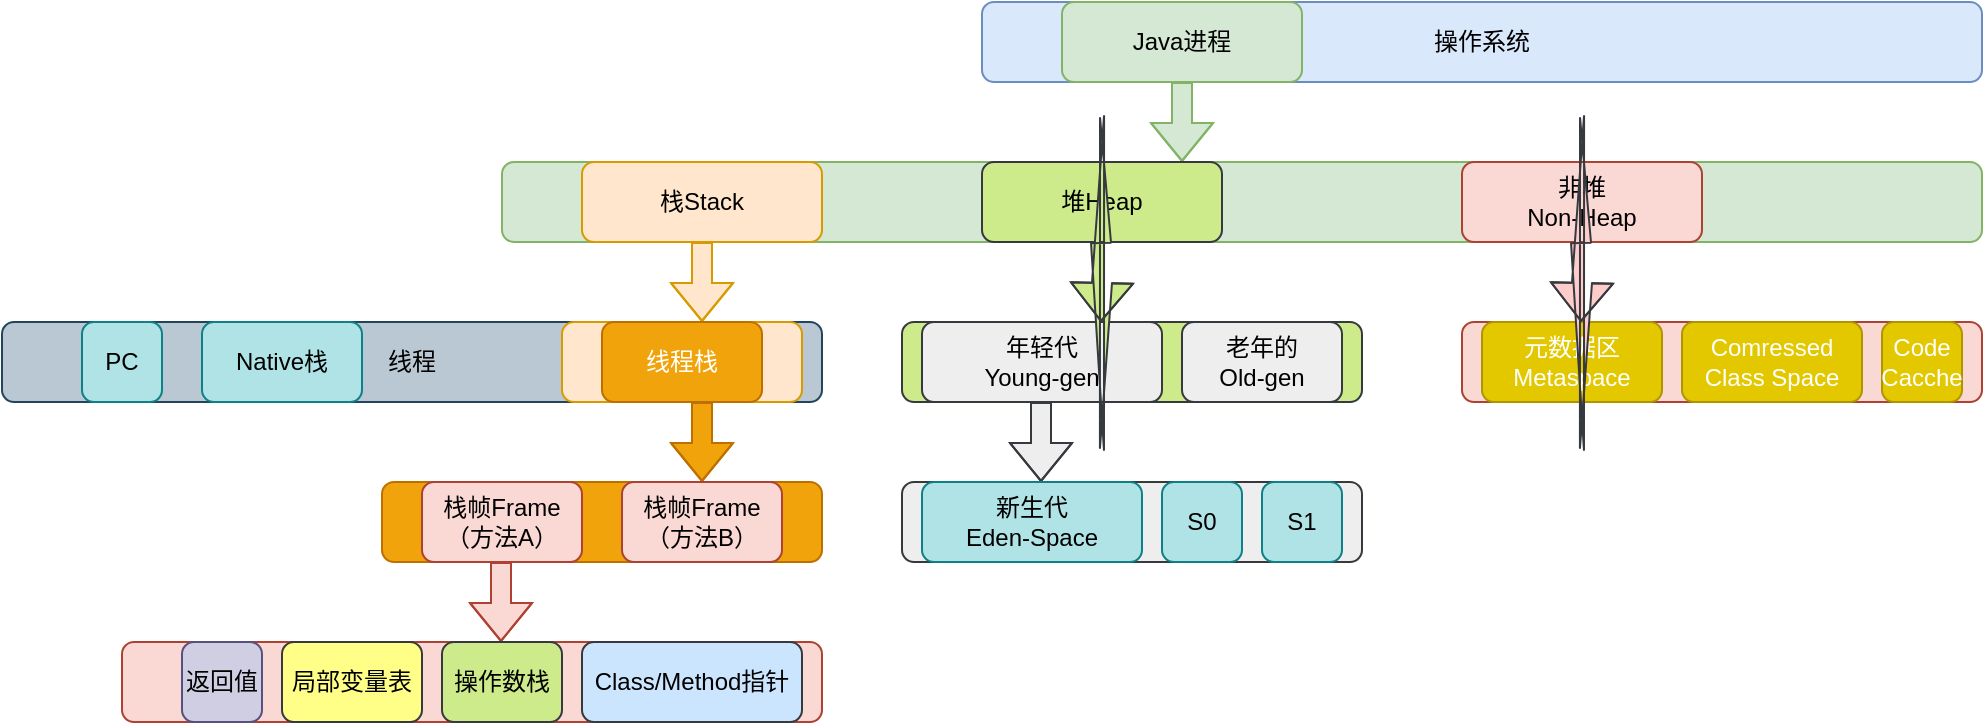 <mxfile version="12.4.2" type="device" pages="1"><diagram id="KKa4c2CrvZnWPVLgUC7l" name="第 1 页"><mxGraphModel dx="1933" dy="830" grid="1" gridSize="10" guides="1" tooltips="1" connect="1" arrows="1" fold="1" page="1" pageScale="1" pageWidth="827" pageHeight="1169" math="0" shadow="0"><root><mxCell id="0"/><mxCell id="1" parent="0"/><mxCell id="B1043yxP7GyeQZiS2mj7-15" value="线程" style="rounded=1;whiteSpace=wrap;html=1;fillColor=#bac8d3;strokeColor=#23445d;" parent="1" vertex="1"><mxGeometry x="-190" y="240" width="410" height="40" as="geometry"/></mxCell><mxCell id="B1043yxP7GyeQZiS2mj7-1" value="操作系统" style="rounded=1;whiteSpace=wrap;html=1;labelPosition=center;verticalLabelPosition=middle;align=center;verticalAlign=middle;fillColor=#dae8fc;strokeColor=#6c8ebf;" parent="1" vertex="1"><mxGeometry x="300" y="80" width="500" height="40" as="geometry"/></mxCell><mxCell id="B1043yxP7GyeQZiS2mj7-6" style="edgeStyle=orthogonalEdgeStyle;rounded=0;orthogonalLoop=1;jettySize=auto;html=1;shape=flexArrow;fillColor=#d5e8d4;strokeColor=#82b366;" parent="1" source="B1043yxP7GyeQZiS2mj7-2" edge="1"><mxGeometry relative="1" as="geometry"><mxPoint x="400" y="160" as="targetPoint"/></mxGeometry></mxCell><mxCell id="B1043yxP7GyeQZiS2mj7-2" value="Java进程" style="rounded=1;whiteSpace=wrap;html=1;fillColor=#d5e8d4;strokeColor=#82b366;" parent="1" vertex="1"><mxGeometry x="340" y="80" width="120" height="40" as="geometry"/></mxCell><mxCell id="B1043yxP7GyeQZiS2mj7-4" value="" style="rounded=1;whiteSpace=wrap;html=1;labelPosition=center;verticalLabelPosition=top;align=center;verticalAlign=bottom;fillColor=#d5e8d4;strokeColor=#82b366;" parent="1" vertex="1"><mxGeometry x="60" y="160" width="740" height="40" as="geometry"/></mxCell><mxCell id="B1043yxP7GyeQZiS2mj7-8" style="edgeStyle=orthogonalEdgeStyle;shape=flexArrow;rounded=0;orthogonalLoop=1;jettySize=auto;html=1;fillColor=#ffe6cc;strokeColor=#d79b00;" parent="1" source="B1043yxP7GyeQZiS2mj7-5" edge="1"><mxGeometry relative="1" as="geometry"><mxPoint x="160" y="240" as="targetPoint"/></mxGeometry></mxCell><mxCell id="B1043yxP7GyeQZiS2mj7-5" value="栈Stack" style="rounded=1;whiteSpace=wrap;html=1;fillColor=#ffe6cc;strokeColor=#d79b00;" parent="1" vertex="1"><mxGeometry x="100" y="160" width="120" height="40" as="geometry"/></mxCell><mxCell id="B1043yxP7GyeQZiS2mj7-7" value="" style="rounded=1;whiteSpace=wrap;html=1;fillColor=#ffe6cc;strokeColor=#d79b00;labelPosition=center;verticalLabelPosition=middle;align=center;verticalAlign=middle;" parent="1" vertex="1"><mxGeometry x="90" y="240" width="120" height="40" as="geometry"/></mxCell><mxCell id="B1043yxP7GyeQZiS2mj7-12" style="edgeStyle=orthogonalEdgeStyle;shape=flexArrow;rounded=0;orthogonalLoop=1;jettySize=auto;html=1;fillColor=#f0a30a;strokeColor=#BD7000;entryX=0.5;entryY=0;entryDx=0;entryDy=0;" parent="1" source="B1043yxP7GyeQZiS2mj7-7" target="B1043yxP7GyeQZiS2mj7-14" edge="1"><mxGeometry relative="1" as="geometry"><mxPoint x="160" y="310" as="targetPoint"/><mxPoint x="60" y="282" as="sourcePoint"/><Array as="points"><mxPoint x="160" y="290"/><mxPoint x="160" y="290"/></Array></mxGeometry></mxCell><mxCell id="B1043yxP7GyeQZiS2mj7-9" value="线程栈" style="rounded=1;whiteSpace=wrap;html=1;fillColor=#f0a30a;strokeColor=#BD7000;fontColor=#ffffff;" parent="1" vertex="1"><mxGeometry x="110" y="240" width="80" height="40" as="geometry"/></mxCell><mxCell id="B1043yxP7GyeQZiS2mj7-11" value="" style="rounded=1;whiteSpace=wrap;html=1;fillColor=#f0a30a;strokeColor=#BD7000;fontColor=#ffffff;" parent="1" vertex="1"><mxGeometry y="320" width="220" height="40" as="geometry"/></mxCell><mxCell id="B1043yxP7GyeQZiS2mj7-13" value="栈帧Frame&lt;br&gt;（方法A）" style="rounded=1;whiteSpace=wrap;html=1;fillColor=#fad9d5;strokeColor=#ae4132;" parent="1" vertex="1"><mxGeometry x="20" y="320" width="80" height="40" as="geometry"/></mxCell><mxCell id="B1043yxP7GyeQZiS2mj7-14" value="栈帧Frame&lt;br&gt;（方法B）" style="rounded=1;whiteSpace=wrap;html=1;fillColor=#fad9d5;strokeColor=#ae4132;" parent="1" vertex="1"><mxGeometry x="120" y="320" width="80" height="40" as="geometry"/></mxCell><mxCell id="B1043yxP7GyeQZiS2mj7-16" value="Native栈" style="rounded=1;whiteSpace=wrap;html=1;fillColor=#b0e3e6;strokeColor=#0e8088;" parent="1" vertex="1"><mxGeometry x="-90" y="240" width="80" height="40" as="geometry"/></mxCell><mxCell id="B1043yxP7GyeQZiS2mj7-19" value="PC" style="rounded=1;whiteSpace=wrap;html=1;fillColor=#b0e3e6;strokeColor=#0e8088;" parent="1" vertex="1"><mxGeometry x="-150" y="240" width="40" height="40" as="geometry"/></mxCell><mxCell id="B1043yxP7GyeQZiS2mj7-20" value="" style="rounded=1;whiteSpace=wrap;html=1;fillColor=#fad9d5;strokeColor=#ae4132;" parent="1" vertex="1"><mxGeometry x="-130" y="400" width="350" height="40" as="geometry"/></mxCell><mxCell id="B1043yxP7GyeQZiS2mj7-22" style="edgeStyle=orthogonalEdgeStyle;shape=flexArrow;rounded=0;orthogonalLoop=1;jettySize=auto;html=1;fillColor=#fad9d5;strokeColor=#ae4132;entryX=0.5;entryY=0;entryDx=0;entryDy=0;" parent="1" edge="1"><mxGeometry relative="1" as="geometry"><mxPoint x="59.5" y="400" as="targetPoint"/><mxPoint x="59.5" y="360" as="sourcePoint"/><Array as="points"><mxPoint x="59.5" y="370"/><mxPoint x="59.5" y="370"/></Array></mxGeometry></mxCell><mxCell id="B1043yxP7GyeQZiS2mj7-24" value="返回值" style="rounded=1;whiteSpace=wrap;html=1;fillColor=#d0cee2;strokeColor=#56517e;" parent="1" vertex="1"><mxGeometry x="-100" y="400" width="40" height="40" as="geometry"/></mxCell><mxCell id="B1043yxP7GyeQZiS2mj7-25" value="局部变量表" style="rounded=1;whiteSpace=wrap;html=1;fillColor=#ffff88;strokeColor=#36393d;" parent="1" vertex="1"><mxGeometry x="-50" y="400" width="70" height="40" as="geometry"/></mxCell><mxCell id="B1043yxP7GyeQZiS2mj7-26" value="操作数栈" style="rounded=1;whiteSpace=wrap;html=1;fillColor=#cdeb8b;strokeColor=#36393d;" parent="1" vertex="1"><mxGeometry x="30" y="400" width="60" height="40" as="geometry"/></mxCell><mxCell id="B1043yxP7GyeQZiS2mj7-27" value="Class/Method指针" style="rounded=1;whiteSpace=wrap;html=1;fillColor=#cce5ff;strokeColor=#36393d;" parent="1" vertex="1"><mxGeometry x="100" y="400" width="110" height="40" as="geometry"/></mxCell><mxCell id="B1043yxP7GyeQZiS2mj7-28" value="堆Heap" style="rounded=1;whiteSpace=wrap;html=1;fillColor=#cdeb8b;strokeColor=#36393d;" parent="1" vertex="1"><mxGeometry x="300" y="160" width="120" height="40" as="geometry"/></mxCell><mxCell id="B1043yxP7GyeQZiS2mj7-29" value="" style="rounded=1;whiteSpace=wrap;html=1;fillColor=#cdeb8b;strokeColor=#36393d;" parent="1" vertex="1"><mxGeometry x="260" y="240" width="230" height="40" as="geometry"/></mxCell><mxCell id="B1043yxP7GyeQZiS2mj7-30" value="年轻代&lt;br&gt;Young-gen" style="rounded=1;whiteSpace=wrap;html=1;fillColor=#eeeeee;strokeColor=#36393d;" parent="1" vertex="1"><mxGeometry x="270" y="240" width="120" height="40" as="geometry"/></mxCell><mxCell id="B1043yxP7GyeQZiS2mj7-31" value="老年的&lt;br&gt;Old-gen" style="rounded=1;whiteSpace=wrap;html=1;fillColor=#eeeeee;strokeColor=#36393d;" parent="1" vertex="1"><mxGeometry x="400" y="240" width="80" height="40" as="geometry"/></mxCell><mxCell id="B1043yxP7GyeQZiS2mj7-32" style="edgeStyle=orthogonalEdgeStyle;shape=flexArrow;rounded=0;orthogonalLoop=1;jettySize=auto;html=1;fillColor=#cdeb8b;strokeColor=#36393d;" parent="1" edge="1"><mxGeometry relative="1" as="geometry"><mxPoint x="359.5" y="200" as="sourcePoint"/><mxPoint x="359.5" y="240" as="targetPoint"/></mxGeometry></mxCell><mxCell id="B1043yxP7GyeQZiS2mj7-33" value="" style="rounded=1;whiteSpace=wrap;html=1;fillColor=#eeeeee;strokeColor=#36393d;" parent="1" vertex="1"><mxGeometry x="260" y="320" width="230" height="40" as="geometry"/></mxCell><mxCell id="B1043yxP7GyeQZiS2mj7-34" style="edgeStyle=orthogonalEdgeStyle;shape=flexArrow;rounded=0;orthogonalLoop=1;jettySize=auto;html=1;fillColor=#eeeeee;strokeColor=#36393d;entryX=0.5;entryY=0;entryDx=0;entryDy=0;" parent="1" edge="1"><mxGeometry relative="1" as="geometry"><mxPoint x="329.5" y="320" as="targetPoint"/><mxPoint x="329.5" y="280" as="sourcePoint"/><Array as="points"><mxPoint x="329.5" y="290"/><mxPoint x="329.5" y="290"/></Array></mxGeometry></mxCell><mxCell id="B1043yxP7GyeQZiS2mj7-35" value="新生代&lt;br&gt;Eden-Space" style="rounded=1;whiteSpace=wrap;html=1;fillColor=#b0e3e6;strokeColor=#0e8088;" parent="1" vertex="1"><mxGeometry x="270" y="320" width="110" height="40" as="geometry"/></mxCell><mxCell id="B1043yxP7GyeQZiS2mj7-36" value="S0" style="rounded=1;whiteSpace=wrap;html=1;fillColor=#b0e3e6;strokeColor=#0e8088;" parent="1" vertex="1"><mxGeometry x="390" y="320" width="40" height="40" as="geometry"/></mxCell><mxCell id="B1043yxP7GyeQZiS2mj7-37" value="S1" style="rounded=1;whiteSpace=wrap;html=1;fillColor=#b0e3e6;strokeColor=#0e8088;" parent="1" vertex="1"><mxGeometry x="440" y="320" width="40" height="40" as="geometry"/></mxCell><mxCell id="B1043yxP7GyeQZiS2mj7-38" value="非堆&lt;br&gt;Non-Heap" style="rounded=1;whiteSpace=wrap;html=1;fillColor=#fad9d5;strokeColor=#ae4132;" parent="1" vertex="1"><mxGeometry x="540" y="160" width="120" height="40" as="geometry"/></mxCell><mxCell id="B1043yxP7GyeQZiS2mj7-39" value="" style="rounded=1;whiteSpace=wrap;html=1;fillColor=#fad9d5;strokeColor=#ae4132;" parent="1" vertex="1"><mxGeometry x="540" y="240" width="260" height="40" as="geometry"/></mxCell><mxCell id="B1043yxP7GyeQZiS2mj7-40" value="元数据区&lt;br&gt;Metaspace" style="rounded=1;whiteSpace=wrap;html=1;fillColor=#e3c800;strokeColor=#B09500;fontColor=#ffffff;" parent="1" vertex="1"><mxGeometry x="550" y="240" width="90" height="40" as="geometry"/></mxCell><mxCell id="B1043yxP7GyeQZiS2mj7-41" value="Comressed&lt;br&gt;Class Space" style="rounded=1;whiteSpace=wrap;html=1;fillColor=#e3c800;strokeColor=#B09500;fontColor=#ffffff;" parent="1" vertex="1"><mxGeometry x="650" y="240" width="90" height="40" as="geometry"/></mxCell><mxCell id="B1043yxP7GyeQZiS2mj7-42" value="Code&lt;br&gt;Cacche" style="rounded=1;whiteSpace=wrap;html=1;fillColor=#e3c800;strokeColor=#B09500;fontColor=#ffffff;" parent="1" vertex="1"><mxGeometry x="750" y="240" width="40" height="40" as="geometry"/></mxCell><mxCell id="B1043yxP7GyeQZiS2mj7-43" style="edgeStyle=orthogonalEdgeStyle;shape=flexArrow;rounded=0;orthogonalLoop=1;jettySize=auto;html=1;fillColor=#ffcccc;strokeColor=#36393d;" parent="1" edge="1"><mxGeometry relative="1" as="geometry"><mxPoint x="599.5" y="200" as="sourcePoint"/><mxPoint x="599.5" y="240" as="targetPoint"/></mxGeometry></mxCell></root></mxGraphModel></diagram></mxfile>